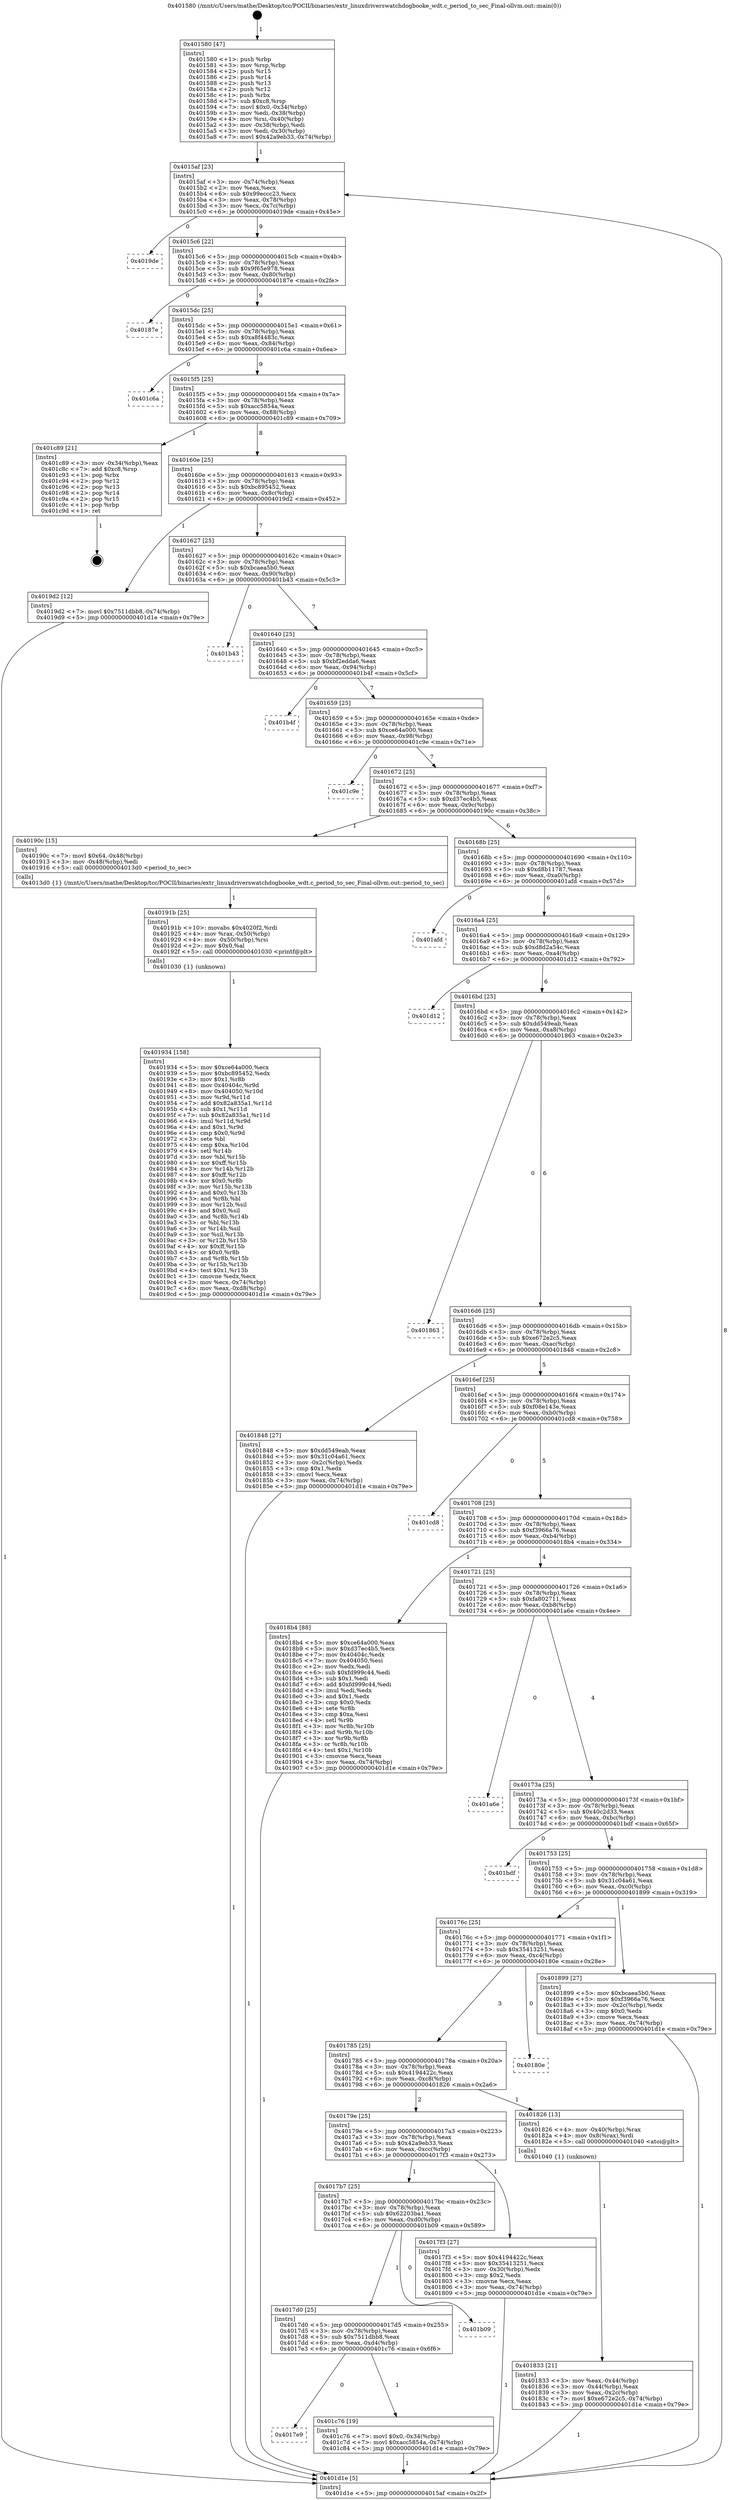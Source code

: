 digraph "0x401580" {
  label = "0x401580 (/mnt/c/Users/mathe/Desktop/tcc/POCII/binaries/extr_linuxdriverswatchdogbooke_wdt.c_period_to_sec_Final-ollvm.out::main(0))"
  labelloc = "t"
  node[shape=record]

  Entry [label="",width=0.3,height=0.3,shape=circle,fillcolor=black,style=filled]
  "0x4015af" [label="{
     0x4015af [23]\l
     | [instrs]\l
     &nbsp;&nbsp;0x4015af \<+3\>: mov -0x74(%rbp),%eax\l
     &nbsp;&nbsp;0x4015b2 \<+2\>: mov %eax,%ecx\l
     &nbsp;&nbsp;0x4015b4 \<+6\>: sub $0x99eccc23,%ecx\l
     &nbsp;&nbsp;0x4015ba \<+3\>: mov %eax,-0x78(%rbp)\l
     &nbsp;&nbsp;0x4015bd \<+3\>: mov %ecx,-0x7c(%rbp)\l
     &nbsp;&nbsp;0x4015c0 \<+6\>: je 00000000004019de \<main+0x45e\>\l
  }"]
  "0x4019de" [label="{
     0x4019de\l
  }", style=dashed]
  "0x4015c6" [label="{
     0x4015c6 [22]\l
     | [instrs]\l
     &nbsp;&nbsp;0x4015c6 \<+5\>: jmp 00000000004015cb \<main+0x4b\>\l
     &nbsp;&nbsp;0x4015cb \<+3\>: mov -0x78(%rbp),%eax\l
     &nbsp;&nbsp;0x4015ce \<+5\>: sub $0x9f65e978,%eax\l
     &nbsp;&nbsp;0x4015d3 \<+3\>: mov %eax,-0x80(%rbp)\l
     &nbsp;&nbsp;0x4015d6 \<+6\>: je 000000000040187e \<main+0x2fe\>\l
  }"]
  Exit [label="",width=0.3,height=0.3,shape=circle,fillcolor=black,style=filled,peripheries=2]
  "0x40187e" [label="{
     0x40187e\l
  }", style=dashed]
  "0x4015dc" [label="{
     0x4015dc [25]\l
     | [instrs]\l
     &nbsp;&nbsp;0x4015dc \<+5\>: jmp 00000000004015e1 \<main+0x61\>\l
     &nbsp;&nbsp;0x4015e1 \<+3\>: mov -0x78(%rbp),%eax\l
     &nbsp;&nbsp;0x4015e4 \<+5\>: sub $0xa8f4483c,%eax\l
     &nbsp;&nbsp;0x4015e9 \<+6\>: mov %eax,-0x84(%rbp)\l
     &nbsp;&nbsp;0x4015ef \<+6\>: je 0000000000401c6a \<main+0x6ea\>\l
  }"]
  "0x4017e9" [label="{
     0x4017e9\l
  }", style=dashed]
  "0x401c6a" [label="{
     0x401c6a\l
  }", style=dashed]
  "0x4015f5" [label="{
     0x4015f5 [25]\l
     | [instrs]\l
     &nbsp;&nbsp;0x4015f5 \<+5\>: jmp 00000000004015fa \<main+0x7a\>\l
     &nbsp;&nbsp;0x4015fa \<+3\>: mov -0x78(%rbp),%eax\l
     &nbsp;&nbsp;0x4015fd \<+5\>: sub $0xacc5854a,%eax\l
     &nbsp;&nbsp;0x401602 \<+6\>: mov %eax,-0x88(%rbp)\l
     &nbsp;&nbsp;0x401608 \<+6\>: je 0000000000401c89 \<main+0x709\>\l
  }"]
  "0x401c76" [label="{
     0x401c76 [19]\l
     | [instrs]\l
     &nbsp;&nbsp;0x401c76 \<+7\>: movl $0x0,-0x34(%rbp)\l
     &nbsp;&nbsp;0x401c7d \<+7\>: movl $0xacc5854a,-0x74(%rbp)\l
     &nbsp;&nbsp;0x401c84 \<+5\>: jmp 0000000000401d1e \<main+0x79e\>\l
  }"]
  "0x401c89" [label="{
     0x401c89 [21]\l
     | [instrs]\l
     &nbsp;&nbsp;0x401c89 \<+3\>: mov -0x34(%rbp),%eax\l
     &nbsp;&nbsp;0x401c8c \<+7\>: add $0xc8,%rsp\l
     &nbsp;&nbsp;0x401c93 \<+1\>: pop %rbx\l
     &nbsp;&nbsp;0x401c94 \<+2\>: pop %r12\l
     &nbsp;&nbsp;0x401c96 \<+2\>: pop %r13\l
     &nbsp;&nbsp;0x401c98 \<+2\>: pop %r14\l
     &nbsp;&nbsp;0x401c9a \<+2\>: pop %r15\l
     &nbsp;&nbsp;0x401c9c \<+1\>: pop %rbp\l
     &nbsp;&nbsp;0x401c9d \<+1\>: ret\l
  }"]
  "0x40160e" [label="{
     0x40160e [25]\l
     | [instrs]\l
     &nbsp;&nbsp;0x40160e \<+5\>: jmp 0000000000401613 \<main+0x93\>\l
     &nbsp;&nbsp;0x401613 \<+3\>: mov -0x78(%rbp),%eax\l
     &nbsp;&nbsp;0x401616 \<+5\>: sub $0xbc895452,%eax\l
     &nbsp;&nbsp;0x40161b \<+6\>: mov %eax,-0x8c(%rbp)\l
     &nbsp;&nbsp;0x401621 \<+6\>: je 00000000004019d2 \<main+0x452\>\l
  }"]
  "0x4017d0" [label="{
     0x4017d0 [25]\l
     | [instrs]\l
     &nbsp;&nbsp;0x4017d0 \<+5\>: jmp 00000000004017d5 \<main+0x255\>\l
     &nbsp;&nbsp;0x4017d5 \<+3\>: mov -0x78(%rbp),%eax\l
     &nbsp;&nbsp;0x4017d8 \<+5\>: sub $0x7511dbb8,%eax\l
     &nbsp;&nbsp;0x4017dd \<+6\>: mov %eax,-0xd4(%rbp)\l
     &nbsp;&nbsp;0x4017e3 \<+6\>: je 0000000000401c76 \<main+0x6f6\>\l
  }"]
  "0x4019d2" [label="{
     0x4019d2 [12]\l
     | [instrs]\l
     &nbsp;&nbsp;0x4019d2 \<+7\>: movl $0x7511dbb8,-0x74(%rbp)\l
     &nbsp;&nbsp;0x4019d9 \<+5\>: jmp 0000000000401d1e \<main+0x79e\>\l
  }"]
  "0x401627" [label="{
     0x401627 [25]\l
     | [instrs]\l
     &nbsp;&nbsp;0x401627 \<+5\>: jmp 000000000040162c \<main+0xac\>\l
     &nbsp;&nbsp;0x40162c \<+3\>: mov -0x78(%rbp),%eax\l
     &nbsp;&nbsp;0x40162f \<+5\>: sub $0xbcaea5b0,%eax\l
     &nbsp;&nbsp;0x401634 \<+6\>: mov %eax,-0x90(%rbp)\l
     &nbsp;&nbsp;0x40163a \<+6\>: je 0000000000401b43 \<main+0x5c3\>\l
  }"]
  "0x401b09" [label="{
     0x401b09\l
  }", style=dashed]
  "0x401b43" [label="{
     0x401b43\l
  }", style=dashed]
  "0x401640" [label="{
     0x401640 [25]\l
     | [instrs]\l
     &nbsp;&nbsp;0x401640 \<+5\>: jmp 0000000000401645 \<main+0xc5\>\l
     &nbsp;&nbsp;0x401645 \<+3\>: mov -0x78(%rbp),%eax\l
     &nbsp;&nbsp;0x401648 \<+5\>: sub $0xbf2edda6,%eax\l
     &nbsp;&nbsp;0x40164d \<+6\>: mov %eax,-0x94(%rbp)\l
     &nbsp;&nbsp;0x401653 \<+6\>: je 0000000000401b4f \<main+0x5cf\>\l
  }"]
  "0x401934" [label="{
     0x401934 [158]\l
     | [instrs]\l
     &nbsp;&nbsp;0x401934 \<+5\>: mov $0xce64a000,%ecx\l
     &nbsp;&nbsp;0x401939 \<+5\>: mov $0xbc895452,%edx\l
     &nbsp;&nbsp;0x40193e \<+3\>: mov $0x1,%r8b\l
     &nbsp;&nbsp;0x401941 \<+8\>: mov 0x40404c,%r9d\l
     &nbsp;&nbsp;0x401949 \<+8\>: mov 0x404050,%r10d\l
     &nbsp;&nbsp;0x401951 \<+3\>: mov %r9d,%r11d\l
     &nbsp;&nbsp;0x401954 \<+7\>: add $0x82a835a1,%r11d\l
     &nbsp;&nbsp;0x40195b \<+4\>: sub $0x1,%r11d\l
     &nbsp;&nbsp;0x40195f \<+7\>: sub $0x82a835a1,%r11d\l
     &nbsp;&nbsp;0x401966 \<+4\>: imul %r11d,%r9d\l
     &nbsp;&nbsp;0x40196a \<+4\>: and $0x1,%r9d\l
     &nbsp;&nbsp;0x40196e \<+4\>: cmp $0x0,%r9d\l
     &nbsp;&nbsp;0x401972 \<+3\>: sete %bl\l
     &nbsp;&nbsp;0x401975 \<+4\>: cmp $0xa,%r10d\l
     &nbsp;&nbsp;0x401979 \<+4\>: setl %r14b\l
     &nbsp;&nbsp;0x40197d \<+3\>: mov %bl,%r15b\l
     &nbsp;&nbsp;0x401980 \<+4\>: xor $0xff,%r15b\l
     &nbsp;&nbsp;0x401984 \<+3\>: mov %r14b,%r12b\l
     &nbsp;&nbsp;0x401987 \<+4\>: xor $0xff,%r12b\l
     &nbsp;&nbsp;0x40198b \<+4\>: xor $0x0,%r8b\l
     &nbsp;&nbsp;0x40198f \<+3\>: mov %r15b,%r13b\l
     &nbsp;&nbsp;0x401992 \<+4\>: and $0x0,%r13b\l
     &nbsp;&nbsp;0x401996 \<+3\>: and %r8b,%bl\l
     &nbsp;&nbsp;0x401999 \<+3\>: mov %r12b,%sil\l
     &nbsp;&nbsp;0x40199c \<+4\>: and $0x0,%sil\l
     &nbsp;&nbsp;0x4019a0 \<+3\>: and %r8b,%r14b\l
     &nbsp;&nbsp;0x4019a3 \<+3\>: or %bl,%r13b\l
     &nbsp;&nbsp;0x4019a6 \<+3\>: or %r14b,%sil\l
     &nbsp;&nbsp;0x4019a9 \<+3\>: xor %sil,%r13b\l
     &nbsp;&nbsp;0x4019ac \<+3\>: or %r12b,%r15b\l
     &nbsp;&nbsp;0x4019af \<+4\>: xor $0xff,%r15b\l
     &nbsp;&nbsp;0x4019b3 \<+4\>: or $0x0,%r8b\l
     &nbsp;&nbsp;0x4019b7 \<+3\>: and %r8b,%r15b\l
     &nbsp;&nbsp;0x4019ba \<+3\>: or %r15b,%r13b\l
     &nbsp;&nbsp;0x4019bd \<+4\>: test $0x1,%r13b\l
     &nbsp;&nbsp;0x4019c1 \<+3\>: cmovne %edx,%ecx\l
     &nbsp;&nbsp;0x4019c4 \<+3\>: mov %ecx,-0x74(%rbp)\l
     &nbsp;&nbsp;0x4019c7 \<+6\>: mov %eax,-0xd8(%rbp)\l
     &nbsp;&nbsp;0x4019cd \<+5\>: jmp 0000000000401d1e \<main+0x79e\>\l
  }"]
  "0x401b4f" [label="{
     0x401b4f\l
  }", style=dashed]
  "0x401659" [label="{
     0x401659 [25]\l
     | [instrs]\l
     &nbsp;&nbsp;0x401659 \<+5\>: jmp 000000000040165e \<main+0xde\>\l
     &nbsp;&nbsp;0x40165e \<+3\>: mov -0x78(%rbp),%eax\l
     &nbsp;&nbsp;0x401661 \<+5\>: sub $0xce64a000,%eax\l
     &nbsp;&nbsp;0x401666 \<+6\>: mov %eax,-0x98(%rbp)\l
     &nbsp;&nbsp;0x40166c \<+6\>: je 0000000000401c9e \<main+0x71e\>\l
  }"]
  "0x40191b" [label="{
     0x40191b [25]\l
     | [instrs]\l
     &nbsp;&nbsp;0x40191b \<+10\>: movabs $0x4020f2,%rdi\l
     &nbsp;&nbsp;0x401925 \<+4\>: mov %rax,-0x50(%rbp)\l
     &nbsp;&nbsp;0x401929 \<+4\>: mov -0x50(%rbp),%rsi\l
     &nbsp;&nbsp;0x40192d \<+2\>: mov $0x0,%al\l
     &nbsp;&nbsp;0x40192f \<+5\>: call 0000000000401030 \<printf@plt\>\l
     | [calls]\l
     &nbsp;&nbsp;0x401030 \{1\} (unknown)\l
  }"]
  "0x401c9e" [label="{
     0x401c9e\l
  }", style=dashed]
  "0x401672" [label="{
     0x401672 [25]\l
     | [instrs]\l
     &nbsp;&nbsp;0x401672 \<+5\>: jmp 0000000000401677 \<main+0xf7\>\l
     &nbsp;&nbsp;0x401677 \<+3\>: mov -0x78(%rbp),%eax\l
     &nbsp;&nbsp;0x40167a \<+5\>: sub $0xd37ec4b5,%eax\l
     &nbsp;&nbsp;0x40167f \<+6\>: mov %eax,-0x9c(%rbp)\l
     &nbsp;&nbsp;0x401685 \<+6\>: je 000000000040190c \<main+0x38c\>\l
  }"]
  "0x401833" [label="{
     0x401833 [21]\l
     | [instrs]\l
     &nbsp;&nbsp;0x401833 \<+3\>: mov %eax,-0x44(%rbp)\l
     &nbsp;&nbsp;0x401836 \<+3\>: mov -0x44(%rbp),%eax\l
     &nbsp;&nbsp;0x401839 \<+3\>: mov %eax,-0x2c(%rbp)\l
     &nbsp;&nbsp;0x40183c \<+7\>: movl $0xe672e2c5,-0x74(%rbp)\l
     &nbsp;&nbsp;0x401843 \<+5\>: jmp 0000000000401d1e \<main+0x79e\>\l
  }"]
  "0x40190c" [label="{
     0x40190c [15]\l
     | [instrs]\l
     &nbsp;&nbsp;0x40190c \<+7\>: movl $0x64,-0x48(%rbp)\l
     &nbsp;&nbsp;0x401913 \<+3\>: mov -0x48(%rbp),%edi\l
     &nbsp;&nbsp;0x401916 \<+5\>: call 00000000004013d0 \<period_to_sec\>\l
     | [calls]\l
     &nbsp;&nbsp;0x4013d0 \{1\} (/mnt/c/Users/mathe/Desktop/tcc/POCII/binaries/extr_linuxdriverswatchdogbooke_wdt.c_period_to_sec_Final-ollvm.out::period_to_sec)\l
  }"]
  "0x40168b" [label="{
     0x40168b [25]\l
     | [instrs]\l
     &nbsp;&nbsp;0x40168b \<+5\>: jmp 0000000000401690 \<main+0x110\>\l
     &nbsp;&nbsp;0x401690 \<+3\>: mov -0x78(%rbp),%eax\l
     &nbsp;&nbsp;0x401693 \<+5\>: sub $0xd8b11787,%eax\l
     &nbsp;&nbsp;0x401698 \<+6\>: mov %eax,-0xa0(%rbp)\l
     &nbsp;&nbsp;0x40169e \<+6\>: je 0000000000401afd \<main+0x57d\>\l
  }"]
  "0x401580" [label="{
     0x401580 [47]\l
     | [instrs]\l
     &nbsp;&nbsp;0x401580 \<+1\>: push %rbp\l
     &nbsp;&nbsp;0x401581 \<+3\>: mov %rsp,%rbp\l
     &nbsp;&nbsp;0x401584 \<+2\>: push %r15\l
     &nbsp;&nbsp;0x401586 \<+2\>: push %r14\l
     &nbsp;&nbsp;0x401588 \<+2\>: push %r13\l
     &nbsp;&nbsp;0x40158a \<+2\>: push %r12\l
     &nbsp;&nbsp;0x40158c \<+1\>: push %rbx\l
     &nbsp;&nbsp;0x40158d \<+7\>: sub $0xc8,%rsp\l
     &nbsp;&nbsp;0x401594 \<+7\>: movl $0x0,-0x34(%rbp)\l
     &nbsp;&nbsp;0x40159b \<+3\>: mov %edi,-0x38(%rbp)\l
     &nbsp;&nbsp;0x40159e \<+4\>: mov %rsi,-0x40(%rbp)\l
     &nbsp;&nbsp;0x4015a2 \<+3\>: mov -0x38(%rbp),%edi\l
     &nbsp;&nbsp;0x4015a5 \<+3\>: mov %edi,-0x30(%rbp)\l
     &nbsp;&nbsp;0x4015a8 \<+7\>: movl $0x42a9eb33,-0x74(%rbp)\l
  }"]
  "0x401afd" [label="{
     0x401afd\l
  }", style=dashed]
  "0x4016a4" [label="{
     0x4016a4 [25]\l
     | [instrs]\l
     &nbsp;&nbsp;0x4016a4 \<+5\>: jmp 00000000004016a9 \<main+0x129\>\l
     &nbsp;&nbsp;0x4016a9 \<+3\>: mov -0x78(%rbp),%eax\l
     &nbsp;&nbsp;0x4016ac \<+5\>: sub $0xd8d2a54c,%eax\l
     &nbsp;&nbsp;0x4016b1 \<+6\>: mov %eax,-0xa4(%rbp)\l
     &nbsp;&nbsp;0x4016b7 \<+6\>: je 0000000000401d12 \<main+0x792\>\l
  }"]
  "0x401d1e" [label="{
     0x401d1e [5]\l
     | [instrs]\l
     &nbsp;&nbsp;0x401d1e \<+5\>: jmp 00000000004015af \<main+0x2f\>\l
  }"]
  "0x401d12" [label="{
     0x401d12\l
  }", style=dashed]
  "0x4016bd" [label="{
     0x4016bd [25]\l
     | [instrs]\l
     &nbsp;&nbsp;0x4016bd \<+5\>: jmp 00000000004016c2 \<main+0x142\>\l
     &nbsp;&nbsp;0x4016c2 \<+3\>: mov -0x78(%rbp),%eax\l
     &nbsp;&nbsp;0x4016c5 \<+5\>: sub $0xdd549eab,%eax\l
     &nbsp;&nbsp;0x4016ca \<+6\>: mov %eax,-0xa8(%rbp)\l
     &nbsp;&nbsp;0x4016d0 \<+6\>: je 0000000000401863 \<main+0x2e3\>\l
  }"]
  "0x4017b7" [label="{
     0x4017b7 [25]\l
     | [instrs]\l
     &nbsp;&nbsp;0x4017b7 \<+5\>: jmp 00000000004017bc \<main+0x23c\>\l
     &nbsp;&nbsp;0x4017bc \<+3\>: mov -0x78(%rbp),%eax\l
     &nbsp;&nbsp;0x4017bf \<+5\>: sub $0x62203ba1,%eax\l
     &nbsp;&nbsp;0x4017c4 \<+6\>: mov %eax,-0xd0(%rbp)\l
     &nbsp;&nbsp;0x4017ca \<+6\>: je 0000000000401b09 \<main+0x589\>\l
  }"]
  "0x401863" [label="{
     0x401863\l
  }", style=dashed]
  "0x4016d6" [label="{
     0x4016d6 [25]\l
     | [instrs]\l
     &nbsp;&nbsp;0x4016d6 \<+5\>: jmp 00000000004016db \<main+0x15b\>\l
     &nbsp;&nbsp;0x4016db \<+3\>: mov -0x78(%rbp),%eax\l
     &nbsp;&nbsp;0x4016de \<+5\>: sub $0xe672e2c5,%eax\l
     &nbsp;&nbsp;0x4016e3 \<+6\>: mov %eax,-0xac(%rbp)\l
     &nbsp;&nbsp;0x4016e9 \<+6\>: je 0000000000401848 \<main+0x2c8\>\l
  }"]
  "0x4017f3" [label="{
     0x4017f3 [27]\l
     | [instrs]\l
     &nbsp;&nbsp;0x4017f3 \<+5\>: mov $0x4194422c,%eax\l
     &nbsp;&nbsp;0x4017f8 \<+5\>: mov $0x35413251,%ecx\l
     &nbsp;&nbsp;0x4017fd \<+3\>: mov -0x30(%rbp),%edx\l
     &nbsp;&nbsp;0x401800 \<+3\>: cmp $0x2,%edx\l
     &nbsp;&nbsp;0x401803 \<+3\>: cmovne %ecx,%eax\l
     &nbsp;&nbsp;0x401806 \<+3\>: mov %eax,-0x74(%rbp)\l
     &nbsp;&nbsp;0x401809 \<+5\>: jmp 0000000000401d1e \<main+0x79e\>\l
  }"]
  "0x401848" [label="{
     0x401848 [27]\l
     | [instrs]\l
     &nbsp;&nbsp;0x401848 \<+5\>: mov $0xdd549eab,%eax\l
     &nbsp;&nbsp;0x40184d \<+5\>: mov $0x31c04a61,%ecx\l
     &nbsp;&nbsp;0x401852 \<+3\>: mov -0x2c(%rbp),%edx\l
     &nbsp;&nbsp;0x401855 \<+3\>: cmp $0x1,%edx\l
     &nbsp;&nbsp;0x401858 \<+3\>: cmovl %ecx,%eax\l
     &nbsp;&nbsp;0x40185b \<+3\>: mov %eax,-0x74(%rbp)\l
     &nbsp;&nbsp;0x40185e \<+5\>: jmp 0000000000401d1e \<main+0x79e\>\l
  }"]
  "0x4016ef" [label="{
     0x4016ef [25]\l
     | [instrs]\l
     &nbsp;&nbsp;0x4016ef \<+5\>: jmp 00000000004016f4 \<main+0x174\>\l
     &nbsp;&nbsp;0x4016f4 \<+3\>: mov -0x78(%rbp),%eax\l
     &nbsp;&nbsp;0x4016f7 \<+5\>: sub $0xf08e143e,%eax\l
     &nbsp;&nbsp;0x4016fc \<+6\>: mov %eax,-0xb0(%rbp)\l
     &nbsp;&nbsp;0x401702 \<+6\>: je 0000000000401cd8 \<main+0x758\>\l
  }"]
  "0x40179e" [label="{
     0x40179e [25]\l
     | [instrs]\l
     &nbsp;&nbsp;0x40179e \<+5\>: jmp 00000000004017a3 \<main+0x223\>\l
     &nbsp;&nbsp;0x4017a3 \<+3\>: mov -0x78(%rbp),%eax\l
     &nbsp;&nbsp;0x4017a6 \<+5\>: sub $0x42a9eb33,%eax\l
     &nbsp;&nbsp;0x4017ab \<+6\>: mov %eax,-0xcc(%rbp)\l
     &nbsp;&nbsp;0x4017b1 \<+6\>: je 00000000004017f3 \<main+0x273\>\l
  }"]
  "0x401cd8" [label="{
     0x401cd8\l
  }", style=dashed]
  "0x401708" [label="{
     0x401708 [25]\l
     | [instrs]\l
     &nbsp;&nbsp;0x401708 \<+5\>: jmp 000000000040170d \<main+0x18d\>\l
     &nbsp;&nbsp;0x40170d \<+3\>: mov -0x78(%rbp),%eax\l
     &nbsp;&nbsp;0x401710 \<+5\>: sub $0xf3966a76,%eax\l
     &nbsp;&nbsp;0x401715 \<+6\>: mov %eax,-0xb4(%rbp)\l
     &nbsp;&nbsp;0x40171b \<+6\>: je 00000000004018b4 \<main+0x334\>\l
  }"]
  "0x401826" [label="{
     0x401826 [13]\l
     | [instrs]\l
     &nbsp;&nbsp;0x401826 \<+4\>: mov -0x40(%rbp),%rax\l
     &nbsp;&nbsp;0x40182a \<+4\>: mov 0x8(%rax),%rdi\l
     &nbsp;&nbsp;0x40182e \<+5\>: call 0000000000401040 \<atoi@plt\>\l
     | [calls]\l
     &nbsp;&nbsp;0x401040 \{1\} (unknown)\l
  }"]
  "0x4018b4" [label="{
     0x4018b4 [88]\l
     | [instrs]\l
     &nbsp;&nbsp;0x4018b4 \<+5\>: mov $0xce64a000,%eax\l
     &nbsp;&nbsp;0x4018b9 \<+5\>: mov $0xd37ec4b5,%ecx\l
     &nbsp;&nbsp;0x4018be \<+7\>: mov 0x40404c,%edx\l
     &nbsp;&nbsp;0x4018c5 \<+7\>: mov 0x404050,%esi\l
     &nbsp;&nbsp;0x4018cc \<+2\>: mov %edx,%edi\l
     &nbsp;&nbsp;0x4018ce \<+6\>: sub $0xfd999c44,%edi\l
     &nbsp;&nbsp;0x4018d4 \<+3\>: sub $0x1,%edi\l
     &nbsp;&nbsp;0x4018d7 \<+6\>: add $0xfd999c44,%edi\l
     &nbsp;&nbsp;0x4018dd \<+3\>: imul %edi,%edx\l
     &nbsp;&nbsp;0x4018e0 \<+3\>: and $0x1,%edx\l
     &nbsp;&nbsp;0x4018e3 \<+3\>: cmp $0x0,%edx\l
     &nbsp;&nbsp;0x4018e6 \<+4\>: sete %r8b\l
     &nbsp;&nbsp;0x4018ea \<+3\>: cmp $0xa,%esi\l
     &nbsp;&nbsp;0x4018ed \<+4\>: setl %r9b\l
     &nbsp;&nbsp;0x4018f1 \<+3\>: mov %r8b,%r10b\l
     &nbsp;&nbsp;0x4018f4 \<+3\>: and %r9b,%r10b\l
     &nbsp;&nbsp;0x4018f7 \<+3\>: xor %r9b,%r8b\l
     &nbsp;&nbsp;0x4018fa \<+3\>: or %r8b,%r10b\l
     &nbsp;&nbsp;0x4018fd \<+4\>: test $0x1,%r10b\l
     &nbsp;&nbsp;0x401901 \<+3\>: cmovne %ecx,%eax\l
     &nbsp;&nbsp;0x401904 \<+3\>: mov %eax,-0x74(%rbp)\l
     &nbsp;&nbsp;0x401907 \<+5\>: jmp 0000000000401d1e \<main+0x79e\>\l
  }"]
  "0x401721" [label="{
     0x401721 [25]\l
     | [instrs]\l
     &nbsp;&nbsp;0x401721 \<+5\>: jmp 0000000000401726 \<main+0x1a6\>\l
     &nbsp;&nbsp;0x401726 \<+3\>: mov -0x78(%rbp),%eax\l
     &nbsp;&nbsp;0x401729 \<+5\>: sub $0xfa802711,%eax\l
     &nbsp;&nbsp;0x40172e \<+6\>: mov %eax,-0xb8(%rbp)\l
     &nbsp;&nbsp;0x401734 \<+6\>: je 0000000000401a6e \<main+0x4ee\>\l
  }"]
  "0x401785" [label="{
     0x401785 [25]\l
     | [instrs]\l
     &nbsp;&nbsp;0x401785 \<+5\>: jmp 000000000040178a \<main+0x20a\>\l
     &nbsp;&nbsp;0x40178a \<+3\>: mov -0x78(%rbp),%eax\l
     &nbsp;&nbsp;0x40178d \<+5\>: sub $0x4194422c,%eax\l
     &nbsp;&nbsp;0x401792 \<+6\>: mov %eax,-0xc8(%rbp)\l
     &nbsp;&nbsp;0x401798 \<+6\>: je 0000000000401826 \<main+0x2a6\>\l
  }"]
  "0x401a6e" [label="{
     0x401a6e\l
  }", style=dashed]
  "0x40173a" [label="{
     0x40173a [25]\l
     | [instrs]\l
     &nbsp;&nbsp;0x40173a \<+5\>: jmp 000000000040173f \<main+0x1bf\>\l
     &nbsp;&nbsp;0x40173f \<+3\>: mov -0x78(%rbp),%eax\l
     &nbsp;&nbsp;0x401742 \<+5\>: sub $0x40c2d33,%eax\l
     &nbsp;&nbsp;0x401747 \<+6\>: mov %eax,-0xbc(%rbp)\l
     &nbsp;&nbsp;0x40174d \<+6\>: je 0000000000401bdf \<main+0x65f\>\l
  }"]
  "0x40180e" [label="{
     0x40180e\l
  }", style=dashed]
  "0x401bdf" [label="{
     0x401bdf\l
  }", style=dashed]
  "0x401753" [label="{
     0x401753 [25]\l
     | [instrs]\l
     &nbsp;&nbsp;0x401753 \<+5\>: jmp 0000000000401758 \<main+0x1d8\>\l
     &nbsp;&nbsp;0x401758 \<+3\>: mov -0x78(%rbp),%eax\l
     &nbsp;&nbsp;0x40175b \<+5\>: sub $0x31c04a61,%eax\l
     &nbsp;&nbsp;0x401760 \<+6\>: mov %eax,-0xc0(%rbp)\l
     &nbsp;&nbsp;0x401766 \<+6\>: je 0000000000401899 \<main+0x319\>\l
  }"]
  "0x40176c" [label="{
     0x40176c [25]\l
     | [instrs]\l
     &nbsp;&nbsp;0x40176c \<+5\>: jmp 0000000000401771 \<main+0x1f1\>\l
     &nbsp;&nbsp;0x401771 \<+3\>: mov -0x78(%rbp),%eax\l
     &nbsp;&nbsp;0x401774 \<+5\>: sub $0x35413251,%eax\l
     &nbsp;&nbsp;0x401779 \<+6\>: mov %eax,-0xc4(%rbp)\l
     &nbsp;&nbsp;0x40177f \<+6\>: je 000000000040180e \<main+0x28e\>\l
  }"]
  "0x401899" [label="{
     0x401899 [27]\l
     | [instrs]\l
     &nbsp;&nbsp;0x401899 \<+5\>: mov $0xbcaea5b0,%eax\l
     &nbsp;&nbsp;0x40189e \<+5\>: mov $0xf3966a76,%ecx\l
     &nbsp;&nbsp;0x4018a3 \<+3\>: mov -0x2c(%rbp),%edx\l
     &nbsp;&nbsp;0x4018a6 \<+3\>: cmp $0x0,%edx\l
     &nbsp;&nbsp;0x4018a9 \<+3\>: cmove %ecx,%eax\l
     &nbsp;&nbsp;0x4018ac \<+3\>: mov %eax,-0x74(%rbp)\l
     &nbsp;&nbsp;0x4018af \<+5\>: jmp 0000000000401d1e \<main+0x79e\>\l
  }"]
  Entry -> "0x401580" [label=" 1"]
  "0x4015af" -> "0x4019de" [label=" 0"]
  "0x4015af" -> "0x4015c6" [label=" 9"]
  "0x401c89" -> Exit [label=" 1"]
  "0x4015c6" -> "0x40187e" [label=" 0"]
  "0x4015c6" -> "0x4015dc" [label=" 9"]
  "0x401c76" -> "0x401d1e" [label=" 1"]
  "0x4015dc" -> "0x401c6a" [label=" 0"]
  "0x4015dc" -> "0x4015f5" [label=" 9"]
  "0x4017d0" -> "0x4017e9" [label=" 0"]
  "0x4015f5" -> "0x401c89" [label=" 1"]
  "0x4015f5" -> "0x40160e" [label=" 8"]
  "0x4017d0" -> "0x401c76" [label=" 1"]
  "0x40160e" -> "0x4019d2" [label=" 1"]
  "0x40160e" -> "0x401627" [label=" 7"]
  "0x4017b7" -> "0x4017d0" [label=" 1"]
  "0x401627" -> "0x401b43" [label=" 0"]
  "0x401627" -> "0x401640" [label=" 7"]
  "0x4017b7" -> "0x401b09" [label=" 0"]
  "0x401640" -> "0x401b4f" [label=" 0"]
  "0x401640" -> "0x401659" [label=" 7"]
  "0x4019d2" -> "0x401d1e" [label=" 1"]
  "0x401659" -> "0x401c9e" [label=" 0"]
  "0x401659" -> "0x401672" [label=" 7"]
  "0x401934" -> "0x401d1e" [label=" 1"]
  "0x401672" -> "0x40190c" [label=" 1"]
  "0x401672" -> "0x40168b" [label=" 6"]
  "0x40191b" -> "0x401934" [label=" 1"]
  "0x40168b" -> "0x401afd" [label=" 0"]
  "0x40168b" -> "0x4016a4" [label=" 6"]
  "0x40190c" -> "0x40191b" [label=" 1"]
  "0x4016a4" -> "0x401d12" [label=" 0"]
  "0x4016a4" -> "0x4016bd" [label=" 6"]
  "0x4018b4" -> "0x401d1e" [label=" 1"]
  "0x4016bd" -> "0x401863" [label=" 0"]
  "0x4016bd" -> "0x4016d6" [label=" 6"]
  "0x401899" -> "0x401d1e" [label=" 1"]
  "0x4016d6" -> "0x401848" [label=" 1"]
  "0x4016d6" -> "0x4016ef" [label=" 5"]
  "0x401848" -> "0x401d1e" [label=" 1"]
  "0x4016ef" -> "0x401cd8" [label=" 0"]
  "0x4016ef" -> "0x401708" [label=" 5"]
  "0x401826" -> "0x401833" [label=" 1"]
  "0x401708" -> "0x4018b4" [label=" 1"]
  "0x401708" -> "0x401721" [label=" 4"]
  "0x401d1e" -> "0x4015af" [label=" 8"]
  "0x401721" -> "0x401a6e" [label=" 0"]
  "0x401721" -> "0x40173a" [label=" 4"]
  "0x4017f3" -> "0x401d1e" [label=" 1"]
  "0x40173a" -> "0x401bdf" [label=" 0"]
  "0x40173a" -> "0x401753" [label=" 4"]
  "0x40179e" -> "0x4017b7" [label=" 1"]
  "0x401753" -> "0x401899" [label=" 1"]
  "0x401753" -> "0x40176c" [label=" 3"]
  "0x40179e" -> "0x4017f3" [label=" 1"]
  "0x40176c" -> "0x40180e" [label=" 0"]
  "0x40176c" -> "0x401785" [label=" 3"]
  "0x401580" -> "0x4015af" [label=" 1"]
  "0x401785" -> "0x401826" [label=" 1"]
  "0x401785" -> "0x40179e" [label=" 2"]
  "0x401833" -> "0x401d1e" [label=" 1"]
}
